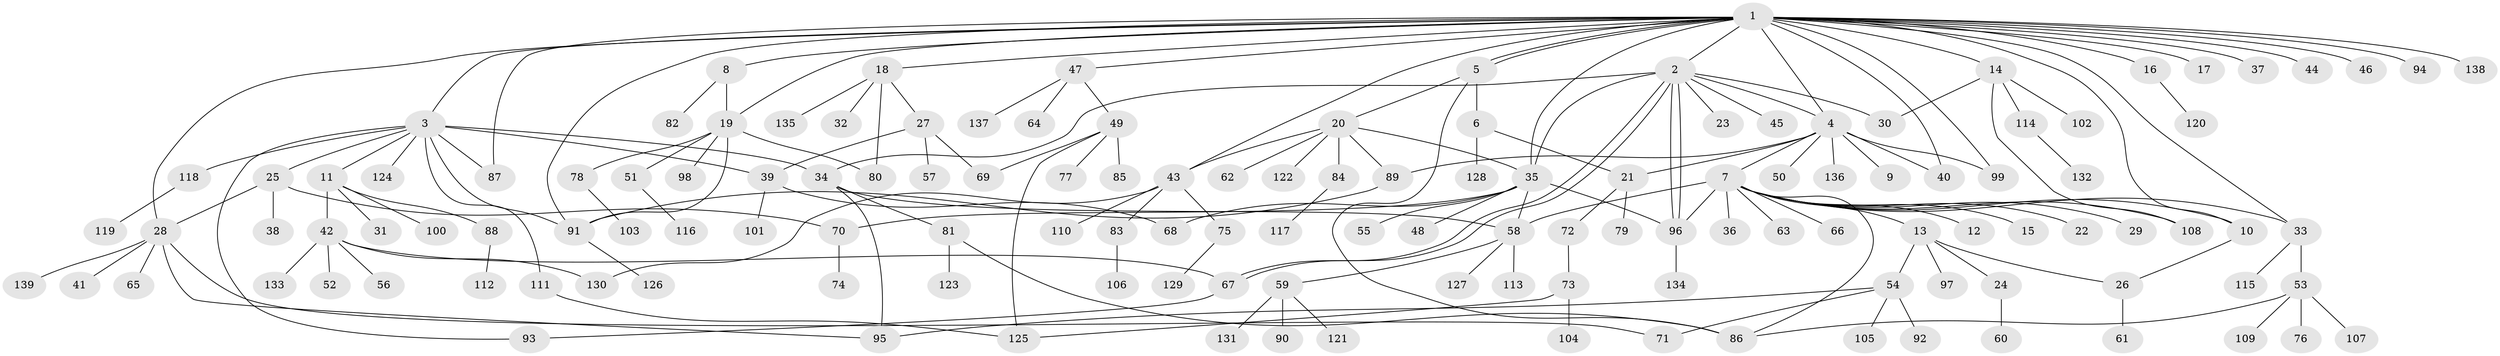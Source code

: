 // Generated by graph-tools (version 1.1) at 2025/25/03/09/25 03:25:58]
// undirected, 139 vertices, 181 edges
graph export_dot {
graph [start="1"]
  node [color=gray90,style=filled];
  1;
  2;
  3;
  4;
  5;
  6;
  7;
  8;
  9;
  10;
  11;
  12;
  13;
  14;
  15;
  16;
  17;
  18;
  19;
  20;
  21;
  22;
  23;
  24;
  25;
  26;
  27;
  28;
  29;
  30;
  31;
  32;
  33;
  34;
  35;
  36;
  37;
  38;
  39;
  40;
  41;
  42;
  43;
  44;
  45;
  46;
  47;
  48;
  49;
  50;
  51;
  52;
  53;
  54;
  55;
  56;
  57;
  58;
  59;
  60;
  61;
  62;
  63;
  64;
  65;
  66;
  67;
  68;
  69;
  70;
  71;
  72;
  73;
  74;
  75;
  76;
  77;
  78;
  79;
  80;
  81;
  82;
  83;
  84;
  85;
  86;
  87;
  88;
  89;
  90;
  91;
  92;
  93;
  94;
  95;
  96;
  97;
  98;
  99;
  100;
  101;
  102;
  103;
  104;
  105;
  106;
  107;
  108;
  109;
  110;
  111;
  112;
  113;
  114;
  115;
  116;
  117;
  118;
  119;
  120;
  121;
  122;
  123;
  124;
  125;
  126;
  127;
  128;
  129;
  130;
  131;
  132;
  133;
  134;
  135;
  136;
  137;
  138;
  139;
  1 -- 2;
  1 -- 3;
  1 -- 4;
  1 -- 5;
  1 -- 5;
  1 -- 8;
  1 -- 10;
  1 -- 14;
  1 -- 16;
  1 -- 17;
  1 -- 18;
  1 -- 19;
  1 -- 28;
  1 -- 33;
  1 -- 35;
  1 -- 37;
  1 -- 40;
  1 -- 43;
  1 -- 44;
  1 -- 46;
  1 -- 47;
  1 -- 87;
  1 -- 91;
  1 -- 94;
  1 -- 99;
  1 -- 138;
  2 -- 4;
  2 -- 23;
  2 -- 30;
  2 -- 34;
  2 -- 35;
  2 -- 45;
  2 -- 67;
  2 -- 67;
  2 -- 96;
  2 -- 96;
  3 -- 11;
  3 -- 25;
  3 -- 34;
  3 -- 39;
  3 -- 87;
  3 -- 91;
  3 -- 93;
  3 -- 111;
  3 -- 118;
  3 -- 124;
  4 -- 7;
  4 -- 9;
  4 -- 21;
  4 -- 40;
  4 -- 50;
  4 -- 89;
  4 -- 99;
  4 -- 136;
  5 -- 6;
  5 -- 20;
  5 -- 86;
  6 -- 21;
  6 -- 128;
  7 -- 10;
  7 -- 12;
  7 -- 13;
  7 -- 15;
  7 -- 22;
  7 -- 29;
  7 -- 33;
  7 -- 36;
  7 -- 58;
  7 -- 63;
  7 -- 66;
  7 -- 86;
  7 -- 96;
  7 -- 108;
  8 -- 19;
  8 -- 82;
  10 -- 26;
  11 -- 31;
  11 -- 42;
  11 -- 88;
  11 -- 100;
  13 -- 24;
  13 -- 26;
  13 -- 54;
  13 -- 97;
  14 -- 30;
  14 -- 102;
  14 -- 108;
  14 -- 114;
  16 -- 120;
  18 -- 27;
  18 -- 32;
  18 -- 80;
  18 -- 135;
  19 -- 51;
  19 -- 78;
  19 -- 80;
  19 -- 91;
  19 -- 98;
  20 -- 35;
  20 -- 43;
  20 -- 62;
  20 -- 84;
  20 -- 89;
  20 -- 122;
  21 -- 72;
  21 -- 79;
  24 -- 60;
  25 -- 28;
  25 -- 38;
  25 -- 70;
  26 -- 61;
  27 -- 39;
  27 -- 57;
  27 -- 69;
  28 -- 41;
  28 -- 65;
  28 -- 71;
  28 -- 95;
  28 -- 139;
  33 -- 53;
  33 -- 115;
  34 -- 58;
  34 -- 81;
  34 -- 95;
  35 -- 48;
  35 -- 55;
  35 -- 58;
  35 -- 68;
  35 -- 70;
  35 -- 96;
  39 -- 68;
  39 -- 101;
  42 -- 52;
  42 -- 56;
  42 -- 67;
  42 -- 130;
  42 -- 133;
  43 -- 75;
  43 -- 83;
  43 -- 110;
  43 -- 130;
  47 -- 49;
  47 -- 64;
  47 -- 137;
  49 -- 69;
  49 -- 77;
  49 -- 85;
  49 -- 125;
  51 -- 116;
  53 -- 76;
  53 -- 86;
  53 -- 107;
  53 -- 109;
  54 -- 71;
  54 -- 92;
  54 -- 95;
  54 -- 105;
  58 -- 59;
  58 -- 113;
  58 -- 127;
  59 -- 90;
  59 -- 121;
  59 -- 131;
  67 -- 93;
  70 -- 74;
  72 -- 73;
  73 -- 104;
  73 -- 125;
  75 -- 129;
  78 -- 103;
  81 -- 86;
  81 -- 123;
  83 -- 106;
  84 -- 117;
  88 -- 112;
  89 -- 91;
  91 -- 126;
  96 -- 134;
  111 -- 125;
  114 -- 132;
  118 -- 119;
}
